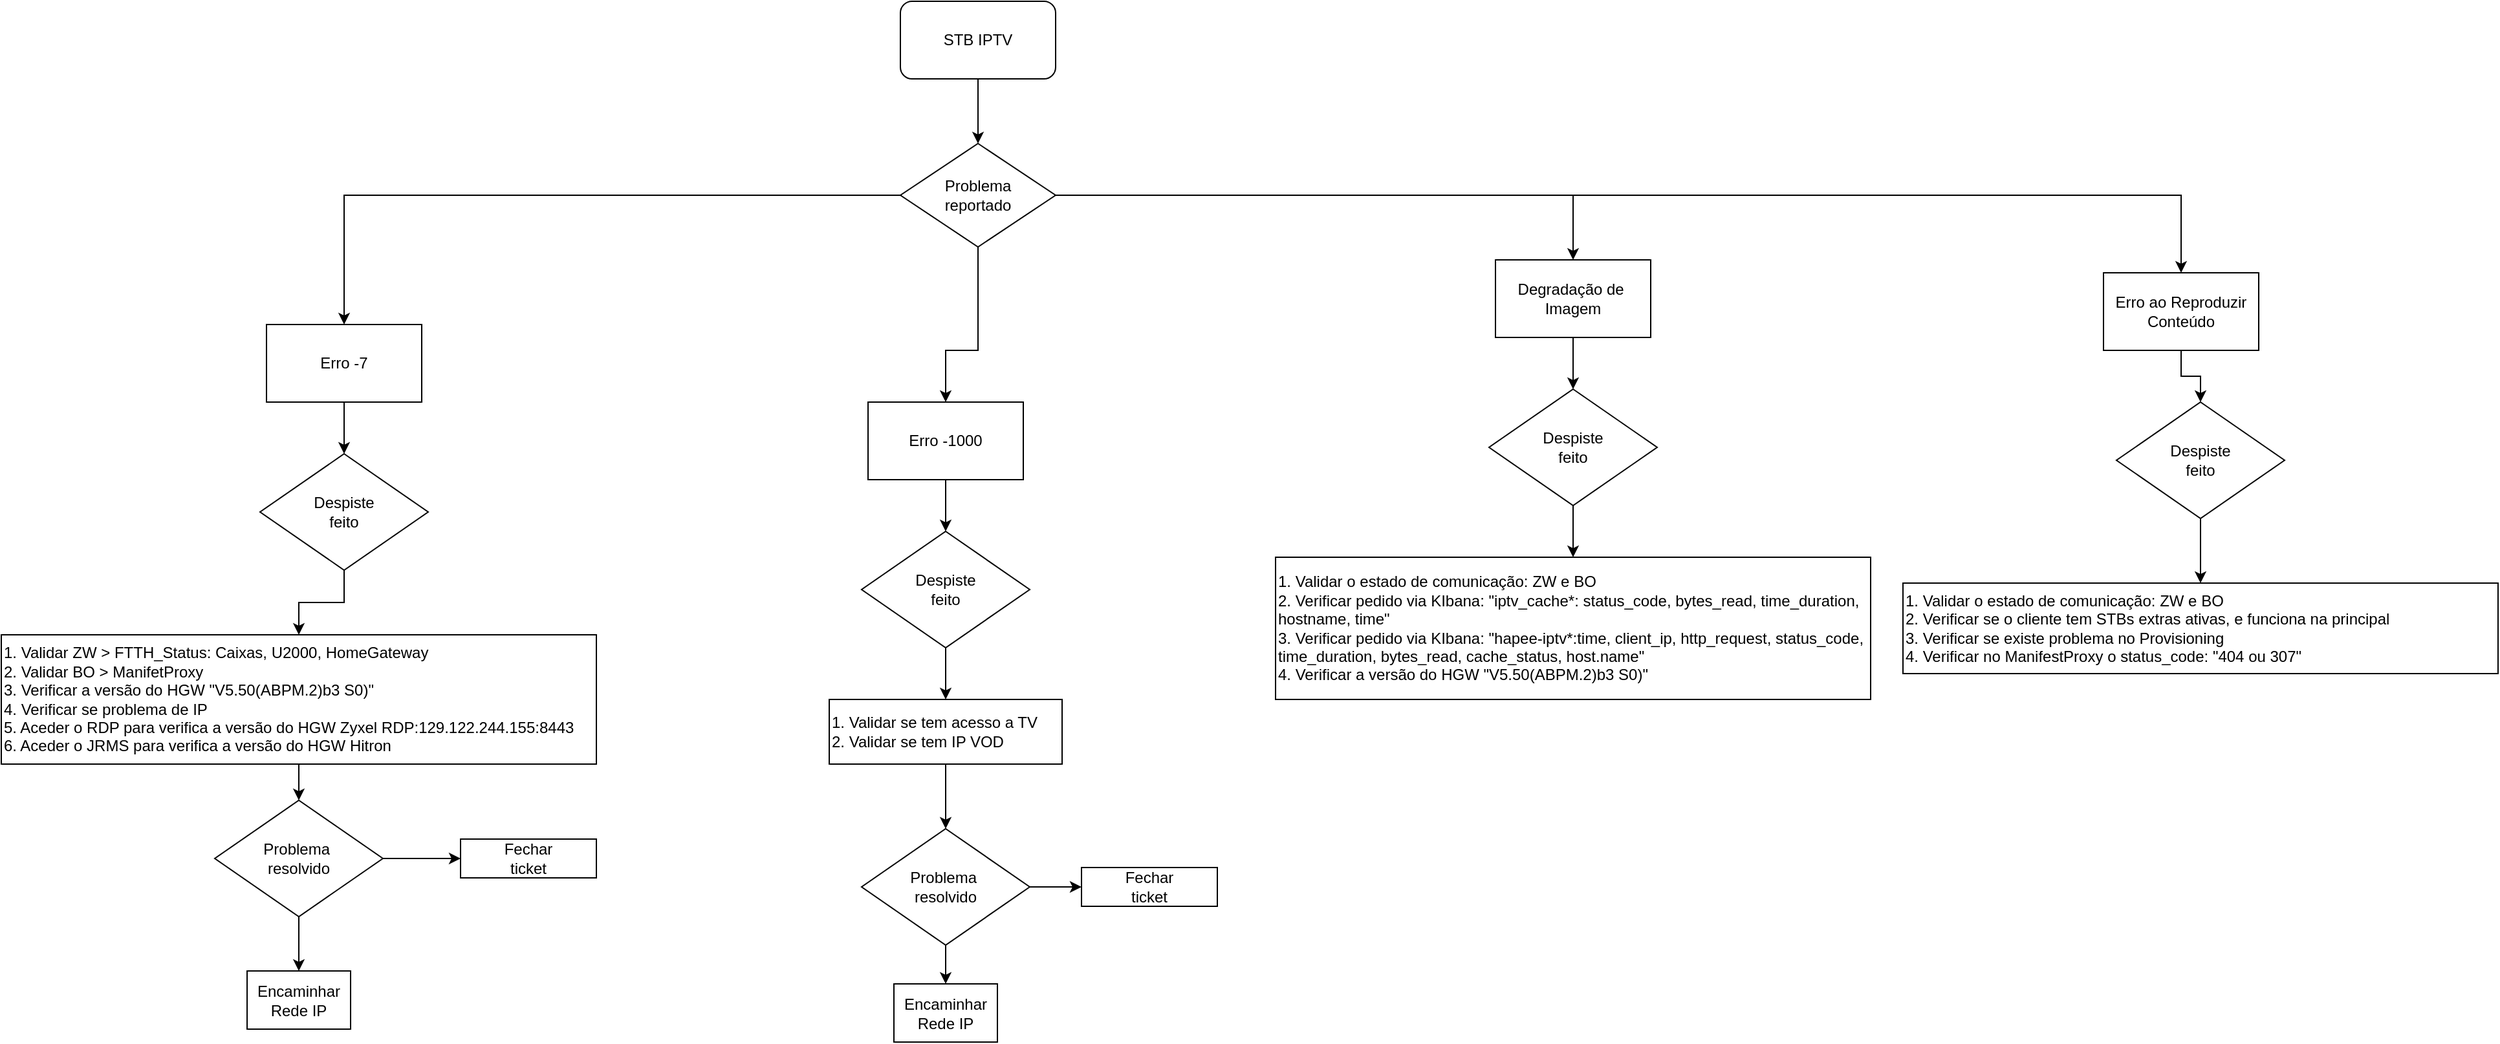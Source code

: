 <mxfile version="17.2.4" type="device"><diagram id="jiyw9XcTbTho9uWvhY3s" name="Página-1"><mxGraphModel dx="5703" dy="539" grid="1" gridSize="10" guides="1" tooltips="1" connect="1" arrows="1" fold="1" page="1" pageScale="1" pageWidth="4681" pageHeight="3300" math="0" shadow="0"><root><mxCell id="0"/><mxCell id="1" parent="0"/><mxCell id="kqi2oEM8V0OD0xOsQDBu-6" value="" style="edgeStyle=orthogonalEdgeStyle;rounded=0;orthogonalLoop=1;jettySize=auto;html=1;" parent="1" source="kqi2oEM8V0OD0xOsQDBu-1" target="kqi2oEM8V0OD0xOsQDBu-5" edge="1"><mxGeometry relative="1" as="geometry"/></mxCell><mxCell id="kqi2oEM8V0OD0xOsQDBu-1" value="STB IPTV" style="rounded=1;whiteSpace=wrap;html=1;" parent="1" vertex="1"><mxGeometry x="510" y="40" width="120" height="60" as="geometry"/></mxCell><mxCell id="kqi2oEM8V0OD0xOsQDBu-17" value="" style="edgeStyle=orthogonalEdgeStyle;rounded=0;orthogonalLoop=1;jettySize=auto;html=1;" parent="1" source="kqi2oEM8V0OD0xOsQDBu-2" target="kqi2oEM8V0OD0xOsQDBu-15" edge="1"><mxGeometry relative="1" as="geometry"/></mxCell><mxCell id="kqi2oEM8V0OD0xOsQDBu-2" value="Erro -7" style="rounded=0;whiteSpace=wrap;html=1;" parent="1" vertex="1"><mxGeometry x="20" y="290" width="120" height="60" as="geometry"/></mxCell><mxCell id="kqi2oEM8V0OD0xOsQDBu-16" value="" style="edgeStyle=orthogonalEdgeStyle;rounded=0;orthogonalLoop=1;jettySize=auto;html=1;" parent="1" source="kqi2oEM8V0OD0xOsQDBu-3" target="kqi2oEM8V0OD0xOsQDBu-14" edge="1"><mxGeometry relative="1" as="geometry"/></mxCell><mxCell id="kqi2oEM8V0OD0xOsQDBu-3" value="Erro -1000" style="rounded=0;whiteSpace=wrap;html=1;" parent="1" vertex="1"><mxGeometry x="485" y="350" width="120" height="60" as="geometry"/></mxCell><mxCell id="kqi2oEM8V0OD0xOsQDBu-13" value="" style="edgeStyle=orthogonalEdgeStyle;rounded=0;orthogonalLoop=1;jettySize=auto;html=1;" parent="1" source="kqi2oEM8V0OD0xOsQDBu-4" target="kqi2oEM8V0OD0xOsQDBu-12" edge="1"><mxGeometry relative="1" as="geometry"/></mxCell><mxCell id="kqi2oEM8V0OD0xOsQDBu-4" value="Degradação de&amp;nbsp;&lt;br&gt;Imagem" style="rounded=0;whiteSpace=wrap;html=1;" parent="1" vertex="1"><mxGeometry x="970" y="240" width="120" height="60" as="geometry"/></mxCell><mxCell id="kqi2oEM8V0OD0xOsQDBu-7" value="" style="edgeStyle=orthogonalEdgeStyle;rounded=0;orthogonalLoop=1;jettySize=auto;html=1;entryX=0.5;entryY=0;entryDx=0;entryDy=0;" parent="1" source="kqi2oEM8V0OD0xOsQDBu-5" target="kqi2oEM8V0OD0xOsQDBu-3" edge="1"><mxGeometry relative="1" as="geometry"><Array as="points"><mxPoint x="570" y="310"/><mxPoint x="545" y="310"/></Array></mxGeometry></mxCell><mxCell id="kqi2oEM8V0OD0xOsQDBu-9" value="" style="edgeStyle=orthogonalEdgeStyle;rounded=0;orthogonalLoop=1;jettySize=auto;html=1;entryX=0.5;entryY=0;entryDx=0;entryDy=0;" parent="1" source="kqi2oEM8V0OD0xOsQDBu-5" target="kqi2oEM8V0OD0xOsQDBu-2" edge="1"><mxGeometry relative="1" as="geometry"><mxPoint x="410" y="190" as="targetPoint"/></mxGeometry></mxCell><mxCell id="kqi2oEM8V0OD0xOsQDBu-11" value="" style="edgeStyle=orthogonalEdgeStyle;rounded=0;orthogonalLoop=1;jettySize=auto;html=1;" parent="1" source="kqi2oEM8V0OD0xOsQDBu-5" target="kqi2oEM8V0OD0xOsQDBu-4" edge="1"><mxGeometry relative="1" as="geometry"/></mxCell><mxCell id="kqi2oEM8V0OD0xOsQDBu-5" value="Problema&lt;br&gt;reportado" style="rhombus;whiteSpace=wrap;html=1;" parent="1" vertex="1"><mxGeometry x="510" y="150" width="120" height="80" as="geometry"/></mxCell><mxCell id="EXPsmJDm4EcGGAEkxMeH-2" value="" style="edgeStyle=orthogonalEdgeStyle;rounded=0;orthogonalLoop=1;jettySize=auto;html=1;" parent="1" source="kqi2oEM8V0OD0xOsQDBu-12" target="EXPsmJDm4EcGGAEkxMeH-1" edge="1"><mxGeometry relative="1" as="geometry"/></mxCell><mxCell id="kqi2oEM8V0OD0xOsQDBu-12" value="&lt;span&gt;Despiste&lt;/span&gt;&lt;br&gt;&lt;span&gt;feito&lt;/span&gt;" style="rhombus;whiteSpace=wrap;html=1;" parent="1" vertex="1"><mxGeometry x="965" y="340" width="130" height="90" as="geometry"/></mxCell><mxCell id="JQtGF5xy6uV78G3FHRQg-2" value="" style="edgeStyle=orthogonalEdgeStyle;rounded=0;orthogonalLoop=1;jettySize=auto;html=1;" parent="1" source="kqi2oEM8V0OD0xOsQDBu-14" target="JQtGF5xy6uV78G3FHRQg-1" edge="1"><mxGeometry relative="1" as="geometry"/></mxCell><mxCell id="kqi2oEM8V0OD0xOsQDBu-14" value="&lt;span&gt;Despiste&lt;/span&gt;&lt;br&gt;&lt;span&gt;feito&lt;/span&gt;" style="rhombus;whiteSpace=wrap;html=1;" parent="1" vertex="1"><mxGeometry x="480" y="450" width="130" height="90" as="geometry"/></mxCell><mxCell id="XDxH0VbttVcch_o7klCw-2" value="" style="edgeStyle=orthogonalEdgeStyle;rounded=0;orthogonalLoop=1;jettySize=auto;html=1;" parent="1" source="kqi2oEM8V0OD0xOsQDBu-15" target="XDxH0VbttVcch_o7klCw-1" edge="1"><mxGeometry relative="1" as="geometry"/></mxCell><mxCell id="kqi2oEM8V0OD0xOsQDBu-15" value="Despiste&lt;br&gt;feito" style="rhombus;whiteSpace=wrap;html=1;" parent="1" vertex="1"><mxGeometry x="15" y="390" width="130" height="90" as="geometry"/></mxCell><mxCell id="XDxH0VbttVcch_o7klCw-4" value="" style="edgeStyle=orthogonalEdgeStyle;rounded=0;orthogonalLoop=1;jettySize=auto;html=1;" parent="1" source="XDxH0VbttVcch_o7klCw-1" target="XDxH0VbttVcch_o7klCw-3" edge="1"><mxGeometry relative="1" as="geometry"/></mxCell><mxCell id="XDxH0VbttVcch_o7klCw-1" value="1. Validar ZW &amp;gt; FTTH_Status: Caixas, U2000, HomeGateway&lt;br&gt;2. Validar BO &amp;gt; ManifetProxy&lt;br&gt;3. Verificar a versão do HGW &quot;V5.50(ABPM.2)b3 S0)&quot;&lt;br&gt;4. Verificar se problema de IP&lt;br&gt;5. Aceder o RDP para verifica a versão do HGW Zyxel RDP:129.122.244.155:8443&amp;nbsp;&lt;br&gt;6. Aceder o JRMS para verifica a versão do HGW Hitron" style="rounded=0;whiteSpace=wrap;html=1;align=left;" parent="1" vertex="1"><mxGeometry x="-185" y="530" width="460" height="100" as="geometry"/></mxCell><mxCell id="XDxH0VbttVcch_o7klCw-8" value="" style="edgeStyle=orthogonalEdgeStyle;rounded=0;orthogonalLoop=1;jettySize=auto;html=1;" parent="1" source="XDxH0VbttVcch_o7klCw-3" target="XDxH0VbttVcch_o7klCw-7" edge="1"><mxGeometry relative="1" as="geometry"/></mxCell><mxCell id="XDxH0VbttVcch_o7klCw-10" value="" style="edgeStyle=orthogonalEdgeStyle;rounded=0;orthogonalLoop=1;jettySize=auto;html=1;" parent="1" source="XDxH0VbttVcch_o7klCw-3" target="XDxH0VbttVcch_o7klCw-9" edge="1"><mxGeometry relative="1" as="geometry"/></mxCell><mxCell id="XDxH0VbttVcch_o7klCw-3" value="Problema&amp;nbsp;&lt;br&gt;resolvido" style="rhombus;whiteSpace=wrap;html=1;" parent="1" vertex="1"><mxGeometry x="-20" y="658" width="130" height="90" as="geometry"/></mxCell><mxCell id="XDxH0VbttVcch_o7klCw-7" value="Encaminhar Rede IP" style="rounded=0;whiteSpace=wrap;html=1;align=center;" parent="1" vertex="1"><mxGeometry x="5" y="790" width="80" height="45" as="geometry"/></mxCell><mxCell id="XDxH0VbttVcch_o7klCw-9" value="Fechar&lt;br&gt;ticket" style="whiteSpace=wrap;html=1;" parent="1" vertex="1"><mxGeometry x="170" y="688" width="105" height="30" as="geometry"/></mxCell><mxCell id="EXPsmJDm4EcGGAEkxMeH-1" value="1. Validar o estado de comunicação: ZW e BO&lt;br&gt;2. Verificar pedido via KIbana: &quot;iptv_cache*: status_code, bytes_read, time_duration, hostname, time&quot;&lt;br&gt;3. Verificar pedido via KIbana: &quot;hapee-iptv*:time, client_ip, http_request, status_code, time_duration, bytes_read, cache_status, host.name&quot;&lt;br&gt;4. Verificar a versão do HGW &quot;V5.50(ABPM.2)b3 S0)&quot;" style="rounded=0;whiteSpace=wrap;html=1;align=left;" parent="1" vertex="1"><mxGeometry x="800" y="470" width="460" height="110" as="geometry"/></mxCell><mxCell id="dIPN06S_3qWE0VP7rqRQ-19" value="" style="edgeStyle=orthogonalEdgeStyle;rounded=0;orthogonalLoop=1;jettySize=auto;html=1;" edge="1" parent="1" source="JQtGF5xy6uV78G3FHRQg-1" target="dIPN06S_3qWE0VP7rqRQ-15"><mxGeometry relative="1" as="geometry"/></mxCell><mxCell id="JQtGF5xy6uV78G3FHRQg-1" value="1. Validar se tem acesso a TV&lt;br&gt;2. Validar se tem IP VOD" style="rounded=0;whiteSpace=wrap;html=1;align=left;" parent="1" vertex="1"><mxGeometry x="455" y="580" width="180" height="50" as="geometry"/></mxCell><mxCell id="dIPN06S_3qWE0VP7rqRQ-1" value="" style="edgeStyle=orthogonalEdgeStyle;rounded=0;orthogonalLoop=1;jettySize=auto;html=1;entryX=0.5;entryY=0;entryDx=0;entryDy=0;" edge="1" parent="1" source="kqi2oEM8V0OD0xOsQDBu-5" target="dIPN06S_3qWE0VP7rqRQ-2"><mxGeometry relative="1" as="geometry"><mxPoint x="640" y="200" as="sourcePoint"/><mxPoint x="1590" y="190" as="targetPoint"/></mxGeometry></mxCell><mxCell id="dIPN06S_3qWE0VP7rqRQ-2" value="Erro ao Reproduzir&lt;br&gt;Conteúdo" style="rounded=0;whiteSpace=wrap;html=1;" vertex="1" parent="1"><mxGeometry x="1440" y="250" width="120" height="60" as="geometry"/></mxCell><mxCell id="dIPN06S_3qWE0VP7rqRQ-3" value="" style="edgeStyle=orthogonalEdgeStyle;rounded=0;orthogonalLoop=1;jettySize=auto;html=1;" edge="1" parent="1" target="dIPN06S_3qWE0VP7rqRQ-5" source="dIPN06S_3qWE0VP7rqRQ-2"><mxGeometry relative="1" as="geometry"><mxPoint x="1510" y="300" as="sourcePoint"/></mxGeometry></mxCell><mxCell id="dIPN06S_3qWE0VP7rqRQ-4" value="" style="edgeStyle=orthogonalEdgeStyle;rounded=0;orthogonalLoop=1;jettySize=auto;html=1;" edge="1" parent="1" source="dIPN06S_3qWE0VP7rqRQ-5" target="dIPN06S_3qWE0VP7rqRQ-6"><mxGeometry relative="1" as="geometry"/></mxCell><mxCell id="dIPN06S_3qWE0VP7rqRQ-5" value="&lt;span&gt;Despiste&lt;/span&gt;&lt;br&gt;&lt;span&gt;feito&lt;/span&gt;" style="rhombus;whiteSpace=wrap;html=1;" vertex="1" parent="1"><mxGeometry x="1450" y="350" width="130" height="90" as="geometry"/></mxCell><mxCell id="dIPN06S_3qWE0VP7rqRQ-6" value="1. Validar o estado de comunicação: ZW e BO&lt;br&gt;2. Verificar se o cliente tem STBs extras ativas, e funciona na principal&lt;br&gt;3. Verificar se existe problema no Provisioning&lt;br&gt;4. Verificar no ManifestProxy o status_code: &quot;404 ou 307&quot;&amp;nbsp;&lt;br&gt;" style="rounded=0;whiteSpace=wrap;html=1;align=left;" vertex="1" parent="1"><mxGeometry x="1285" y="490" width="460" height="70" as="geometry"/></mxCell><mxCell id="dIPN06S_3qWE0VP7rqRQ-13" value="" style="edgeStyle=orthogonalEdgeStyle;rounded=0;orthogonalLoop=1;jettySize=auto;html=1;" edge="1" parent="1" source="dIPN06S_3qWE0VP7rqRQ-15" target="dIPN06S_3qWE0VP7rqRQ-16"><mxGeometry relative="1" as="geometry"/></mxCell><mxCell id="dIPN06S_3qWE0VP7rqRQ-14" value="" style="edgeStyle=orthogonalEdgeStyle;rounded=0;orthogonalLoop=1;jettySize=auto;html=1;" edge="1" parent="1" source="dIPN06S_3qWE0VP7rqRQ-15" target="dIPN06S_3qWE0VP7rqRQ-17"><mxGeometry relative="1" as="geometry"/></mxCell><mxCell id="dIPN06S_3qWE0VP7rqRQ-15" value="Problema&amp;nbsp;&lt;br&gt;resolvido" style="rhombus;whiteSpace=wrap;html=1;" vertex="1" parent="1"><mxGeometry x="480" y="680" width="130" height="90" as="geometry"/></mxCell><mxCell id="dIPN06S_3qWE0VP7rqRQ-16" value="Encaminhar Rede IP" style="rounded=0;whiteSpace=wrap;html=1;align=center;" vertex="1" parent="1"><mxGeometry x="505" y="800" width="80" height="45" as="geometry"/></mxCell><mxCell id="dIPN06S_3qWE0VP7rqRQ-17" value="Fechar&lt;br&gt;ticket" style="whiteSpace=wrap;html=1;" vertex="1" parent="1"><mxGeometry x="650" y="710" width="105" height="30" as="geometry"/></mxCell></root></mxGraphModel></diagram></mxfile>